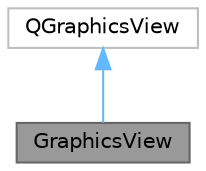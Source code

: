 digraph "GraphicsView"
{
 // LATEX_PDF_SIZE
  bgcolor="transparent";
  edge [fontname=Helvetica,fontsize=10,labelfontname=Helvetica,labelfontsize=10];
  node [fontname=Helvetica,fontsize=10,shape=box,height=0.2,width=0.4];
  Node1 [label="GraphicsView",height=0.2,width=0.4,color="gray40", fillcolor="grey60", style="filled", fontcolor="black",tooltip="The GraphicsView class only adds zooming to its base class."];
  Node2 -> Node1 [dir="back",color="steelblue1",style="solid"];
  Node2 [label="QGraphicsView",height=0.2,width=0.4,color="grey75", fillcolor="white", style="filled",tooltip=" "];
}
